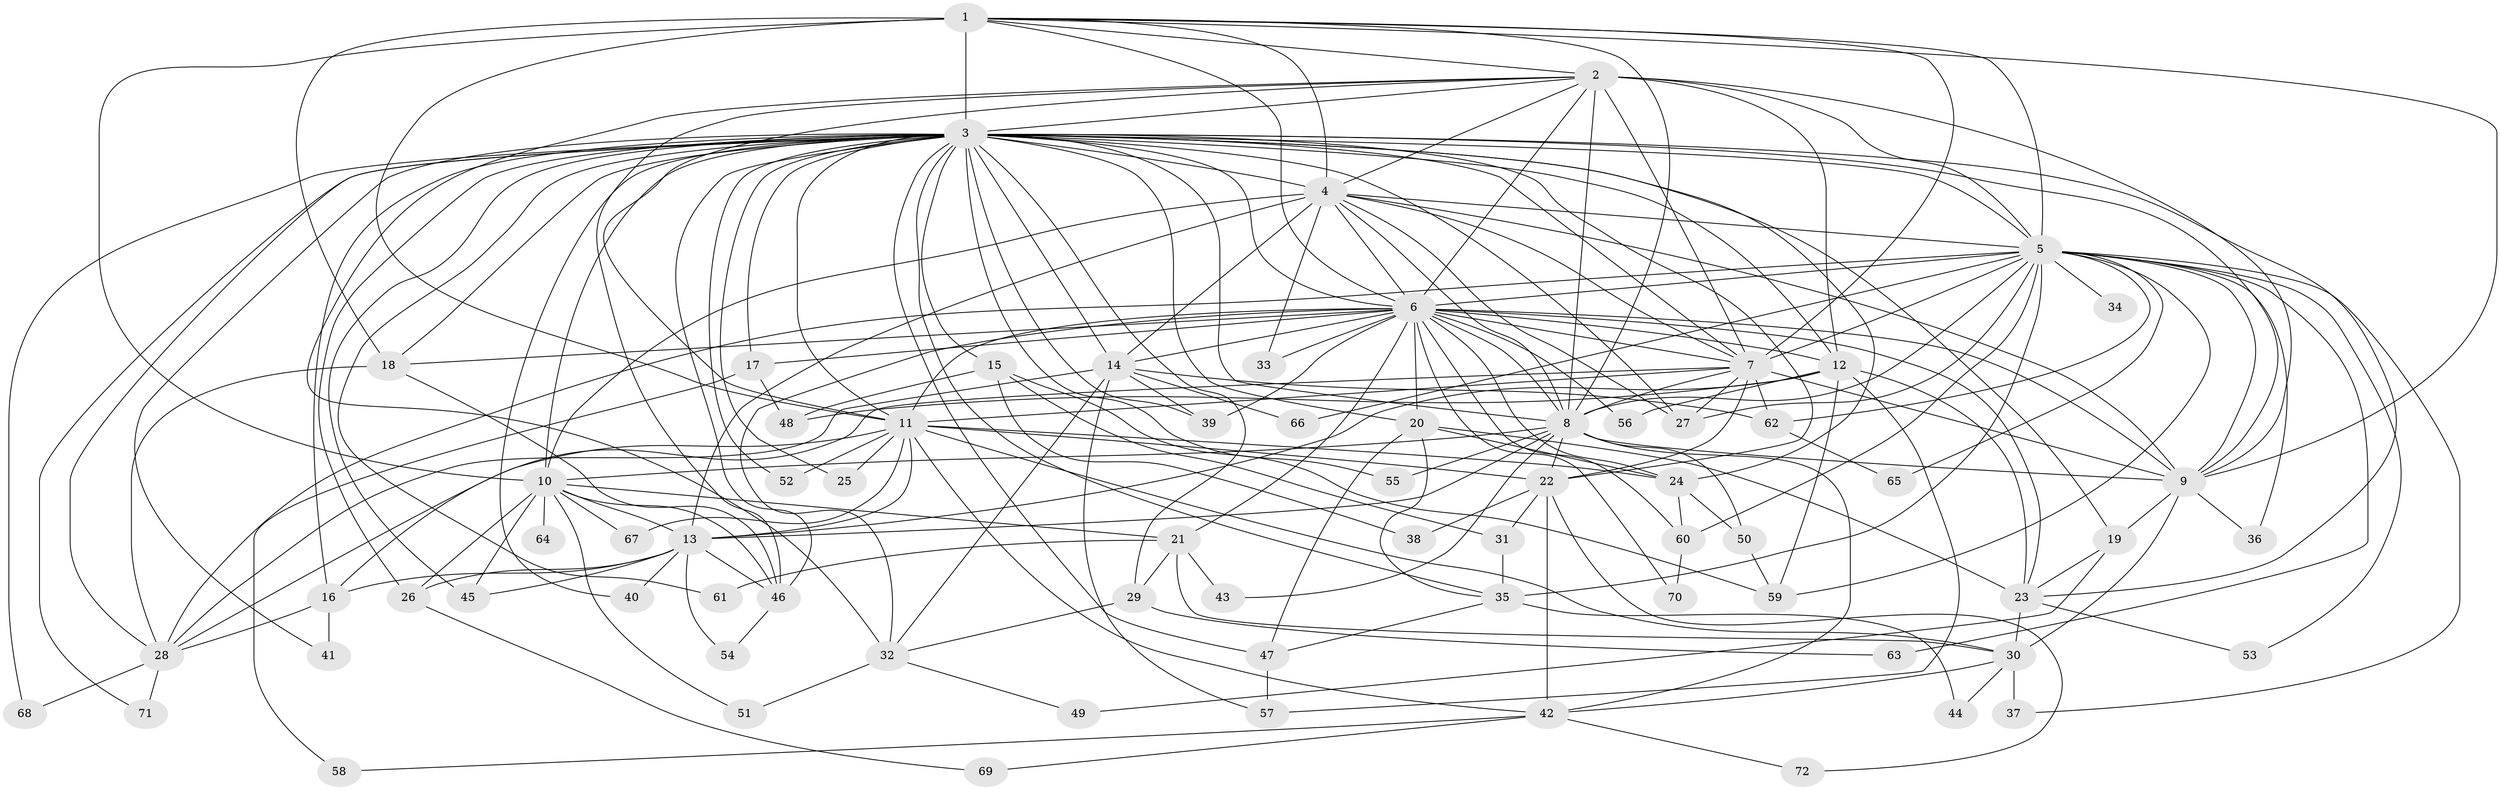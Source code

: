 // original degree distribution, {21: 0.02097902097902098, 20: 0.006993006993006993, 48: 0.006993006993006993, 25: 0.013986013986013986, 16: 0.006993006993006993, 14: 0.013986013986013986, 12: 0.006993006993006993, 2: 0.5034965034965035, 5: 0.04895104895104895, 9: 0.006993006993006993, 6: 0.055944055944055944, 4: 0.08391608391608392, 3: 0.21678321678321677, 8: 0.006993006993006993}
// Generated by graph-tools (version 1.1) at 2025/34/03/09/25 02:34:58]
// undirected, 72 vertices, 205 edges
graph export_dot {
graph [start="1"]
  node [color=gray90,style=filled];
  1;
  2;
  3;
  4;
  5;
  6;
  7;
  8;
  9;
  10;
  11;
  12;
  13;
  14;
  15;
  16;
  17;
  18;
  19;
  20;
  21;
  22;
  23;
  24;
  25;
  26;
  27;
  28;
  29;
  30;
  31;
  32;
  33;
  34;
  35;
  36;
  37;
  38;
  39;
  40;
  41;
  42;
  43;
  44;
  45;
  46;
  47;
  48;
  49;
  50;
  51;
  52;
  53;
  54;
  55;
  56;
  57;
  58;
  59;
  60;
  61;
  62;
  63;
  64;
  65;
  66;
  67;
  68;
  69;
  70;
  71;
  72;
  1 -- 2 [weight=1.0];
  1 -- 3 [weight=2.0];
  1 -- 4 [weight=1.0];
  1 -- 5 [weight=1.0];
  1 -- 6 [weight=2.0];
  1 -- 7 [weight=1.0];
  1 -- 8 [weight=2.0];
  1 -- 9 [weight=1.0];
  1 -- 10 [weight=1.0];
  1 -- 11 [weight=8.0];
  1 -- 18 [weight=1.0];
  2 -- 3 [weight=1.0];
  2 -- 4 [weight=1.0];
  2 -- 5 [weight=1.0];
  2 -- 6 [weight=3.0];
  2 -- 7 [weight=1.0];
  2 -- 8 [weight=1.0];
  2 -- 9 [weight=1.0];
  2 -- 11 [weight=1.0];
  2 -- 12 [weight=6.0];
  2 -- 32 [weight=2.0];
  2 -- 46 [weight=1.0];
  3 -- 4 [weight=1.0];
  3 -- 5 [weight=1.0];
  3 -- 6 [weight=3.0];
  3 -- 7 [weight=1.0];
  3 -- 8 [weight=1.0];
  3 -- 9 [weight=1.0];
  3 -- 10 [weight=1.0];
  3 -- 11 [weight=2.0];
  3 -- 12 [weight=3.0];
  3 -- 14 [weight=2.0];
  3 -- 15 [weight=1.0];
  3 -- 16 [weight=1.0];
  3 -- 17 [weight=1.0];
  3 -- 18 [weight=2.0];
  3 -- 19 [weight=1.0];
  3 -- 20 [weight=1.0];
  3 -- 22 [weight=2.0];
  3 -- 23 [weight=1.0];
  3 -- 24 [weight=1.0];
  3 -- 25 [weight=1.0];
  3 -- 26 [weight=1.0];
  3 -- 27 [weight=1.0];
  3 -- 28 [weight=1.0];
  3 -- 29 [weight=1.0];
  3 -- 35 [weight=1.0];
  3 -- 39 [weight=1.0];
  3 -- 40 [weight=1.0];
  3 -- 41 [weight=1.0];
  3 -- 45 [weight=1.0];
  3 -- 46 [weight=1.0];
  3 -- 47 [weight=1.0];
  3 -- 52 [weight=1.0];
  3 -- 55 [weight=1.0];
  3 -- 61 [weight=1.0];
  3 -- 68 [weight=1.0];
  3 -- 71 [weight=1.0];
  4 -- 5 [weight=1.0];
  4 -- 6 [weight=2.0];
  4 -- 7 [weight=1.0];
  4 -- 8 [weight=2.0];
  4 -- 9 [weight=1.0];
  4 -- 10 [weight=1.0];
  4 -- 13 [weight=7.0];
  4 -- 14 [weight=1.0];
  4 -- 27 [weight=1.0];
  4 -- 33 [weight=1.0];
  5 -- 6 [weight=2.0];
  5 -- 7 [weight=2.0];
  5 -- 8 [weight=1.0];
  5 -- 9 [weight=1.0];
  5 -- 27 [weight=1.0];
  5 -- 28 [weight=1.0];
  5 -- 34 [weight=1.0];
  5 -- 35 [weight=2.0];
  5 -- 36 [weight=1.0];
  5 -- 37 [weight=1.0];
  5 -- 53 [weight=1.0];
  5 -- 59 [weight=1.0];
  5 -- 60 [weight=1.0];
  5 -- 62 [weight=1.0];
  5 -- 63 [weight=1.0];
  5 -- 65 [weight=1.0];
  5 -- 66 [weight=1.0];
  6 -- 7 [weight=2.0];
  6 -- 8 [weight=2.0];
  6 -- 9 [weight=3.0];
  6 -- 11 [weight=1.0];
  6 -- 12 [weight=1.0];
  6 -- 14 [weight=1.0];
  6 -- 17 [weight=1.0];
  6 -- 18 [weight=1.0];
  6 -- 20 [weight=1.0];
  6 -- 21 [weight=1.0];
  6 -- 23 [weight=1.0];
  6 -- 24 [weight=1.0];
  6 -- 32 [weight=1.0];
  6 -- 33 [weight=2.0];
  6 -- 39 [weight=1.0];
  6 -- 56 [weight=1.0];
  6 -- 60 [weight=1.0];
  6 -- 70 [weight=1.0];
  7 -- 8 [weight=2.0];
  7 -- 9 [weight=1.0];
  7 -- 11 [weight=1.0];
  7 -- 16 [weight=1.0];
  7 -- 22 [weight=1.0];
  7 -- 27 [weight=1.0];
  7 -- 62 [weight=1.0];
  8 -- 9 [weight=2.0];
  8 -- 10 [weight=1.0];
  8 -- 13 [weight=1.0];
  8 -- 22 [weight=2.0];
  8 -- 42 [weight=1.0];
  8 -- 43 [weight=1.0];
  8 -- 50 [weight=1.0];
  8 -- 55 [weight=1.0];
  9 -- 19 [weight=1.0];
  9 -- 30 [weight=1.0];
  9 -- 36 [weight=1.0];
  10 -- 13 [weight=1.0];
  10 -- 21 [weight=1.0];
  10 -- 26 [weight=1.0];
  10 -- 45 [weight=1.0];
  10 -- 46 [weight=1.0];
  10 -- 51 [weight=1.0];
  10 -- 64 [weight=1.0];
  10 -- 67 [weight=1.0];
  11 -- 13 [weight=1.0];
  11 -- 22 [weight=1.0];
  11 -- 24 [weight=1.0];
  11 -- 25 [weight=1.0];
  11 -- 28 [weight=1.0];
  11 -- 30 [weight=1.0];
  11 -- 42 [weight=1.0];
  11 -- 52 [weight=1.0];
  11 -- 67 [weight=1.0];
  12 -- 13 [weight=1.0];
  12 -- 23 [weight=1.0];
  12 -- 48 [weight=1.0];
  12 -- 56 [weight=1.0];
  12 -- 57 [weight=1.0];
  12 -- 59 [weight=1.0];
  13 -- 16 [weight=1.0];
  13 -- 26 [weight=1.0];
  13 -- 40 [weight=1.0];
  13 -- 45 [weight=1.0];
  13 -- 46 [weight=2.0];
  13 -- 54 [weight=1.0];
  14 -- 28 [weight=1.0];
  14 -- 32 [weight=1.0];
  14 -- 39 [weight=1.0];
  14 -- 57 [weight=1.0];
  14 -- 62 [weight=1.0];
  14 -- 66 [weight=1.0];
  15 -- 31 [weight=1.0];
  15 -- 38 [weight=1.0];
  15 -- 48 [weight=1.0];
  15 -- 59 [weight=1.0];
  16 -- 28 [weight=1.0];
  16 -- 41 [weight=2.0];
  17 -- 48 [weight=1.0];
  17 -- 58 [weight=1.0];
  18 -- 28 [weight=1.0];
  18 -- 46 [weight=1.0];
  19 -- 23 [weight=1.0];
  19 -- 49 [weight=1.0];
  20 -- 23 [weight=1.0];
  20 -- 24 [weight=1.0];
  20 -- 35 [weight=1.0];
  20 -- 47 [weight=1.0];
  21 -- 29 [weight=1.0];
  21 -- 30 [weight=1.0];
  21 -- 43 [weight=1.0];
  21 -- 61 [weight=1.0];
  22 -- 31 [weight=1.0];
  22 -- 38 [weight=1.0];
  22 -- 42 [weight=1.0];
  22 -- 72 [weight=1.0];
  23 -- 30 [weight=1.0];
  23 -- 53 [weight=1.0];
  24 -- 50 [weight=1.0];
  24 -- 60 [weight=1.0];
  26 -- 69 [weight=1.0];
  28 -- 68 [weight=1.0];
  28 -- 71 [weight=1.0];
  29 -- 32 [weight=1.0];
  29 -- 63 [weight=1.0];
  30 -- 37 [weight=1.0];
  30 -- 42 [weight=1.0];
  30 -- 44 [weight=1.0];
  31 -- 35 [weight=1.0];
  32 -- 49 [weight=1.0];
  32 -- 51 [weight=1.0];
  35 -- 44 [weight=1.0];
  35 -- 47 [weight=1.0];
  42 -- 58 [weight=1.0];
  42 -- 69 [weight=1.0];
  42 -- 72 [weight=1.0];
  46 -- 54 [weight=1.0];
  47 -- 57 [weight=1.0];
  50 -- 59 [weight=1.0];
  60 -- 70 [weight=1.0];
  62 -- 65 [weight=1.0];
}
